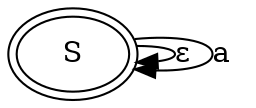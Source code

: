 digraph rgfsa {
  /* Circles-and-arrows diagram of FSA from right-regular grammar. 
     Generated by rg-to-dot.xsl.
     Input:file:/Users/cmsmcq/2021/gingersnap/toys/g011.ixml.xml
     Generated:2021-01-17T11:36:12.334454-07:00 */

S [label="S" peripheries=2]
S -> S [label="ε"];
S -> S [label="a"];
}

